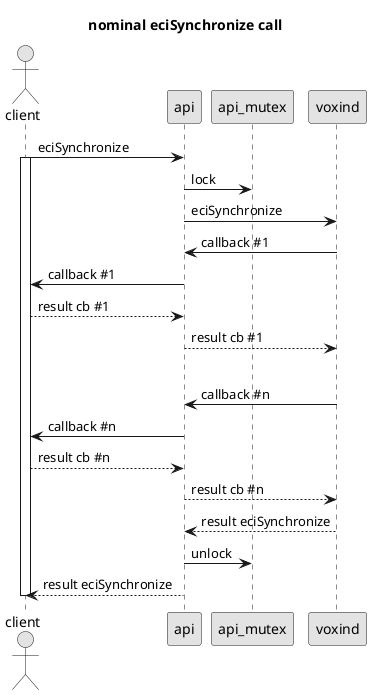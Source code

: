 @startuml
title nominal eciSynchronize call
skinparam monochrome true
actor client 
 client -> api : eciSynchronize
 activate client
 api -> api_mutex : lock
 api -> voxind : eciSynchronize
 voxind -> api : callback #1
 api -> client : callback #1
 client --> api : result cb #1
 api --> voxind : result cb #1
 |||
 voxind -> api : callback #n
 api -> client : callback #n
 client --> api : result cb #n
 api --> voxind : result cb #n
 voxind --> api : result eciSynchronize
 api -> api_mutex : unlock
 api --> client : result eciSynchronize
 deactivate client
@enduml

